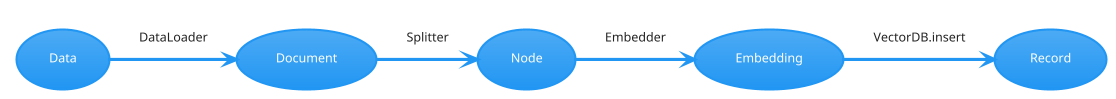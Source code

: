 @startuml rag-ingestion

!theme materia

skinparam BackgroundColor white
skinparam Shadowing false

(Data) -right-> (Document): DataLoader
(Document) -right-> (Node): Splitter
(Node) -right-> (Embedding): Embedder
(Embedding) -right-> (Record): VectorDB.insert

@enduml
